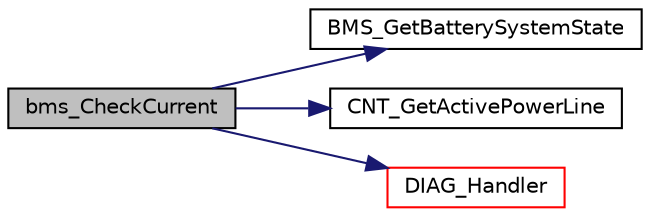 digraph "bms_CheckCurrent"
{
  edge [fontname="Helvetica",fontsize="10",labelfontname="Helvetica",labelfontsize="10"];
  node [fontname="Helvetica",fontsize="10",shape=record];
  rankdir="LR";
  Node18 [label="bms_CheckCurrent",height=0.2,width=0.4,color="black", fillcolor="grey75", style="filled", fontcolor="black"];
  Node18 -> Node19 [color="midnightblue",fontsize="10",style="solid",fontname="Helvetica"];
  Node19 [label="BMS_GetBatterySystemState",height=0.2,width=0.4,color="black", fillcolor="white", style="filled",URL="$bms_8c.html#ab900910af6e3c584a5e3650018fe4ed7",tooltip="Returns current battery system state (charging/discharging, resting or in relaxation phase) ..."];
  Node18 -> Node20 [color="midnightblue",fontsize="10",style="solid",fontname="Helvetica"];
  Node20 [label="CNT_GetActivePowerLine",height=0.2,width=0.4,color="black", fillcolor="white", style="filled",URL="$contactor_8c.html#a1fa6c00068d98edc5ae7c2646a4bf5a5",tooltip="Returns the active power line. "];
  Node18 -> Node21 [color="midnightblue",fontsize="10",style="solid",fontname="Helvetica"];
  Node21 [label="DIAG_Handler",height=0.2,width=0.4,color="red", fillcolor="white", style="filled",URL="$group__API__DIAG.html#ga29e922af6b4c0f5c07d4d5b48b48d156",tooltip="DIAG_Handler provides generic error handling, based on diagnosis group.This function calls the handle..."];
}
